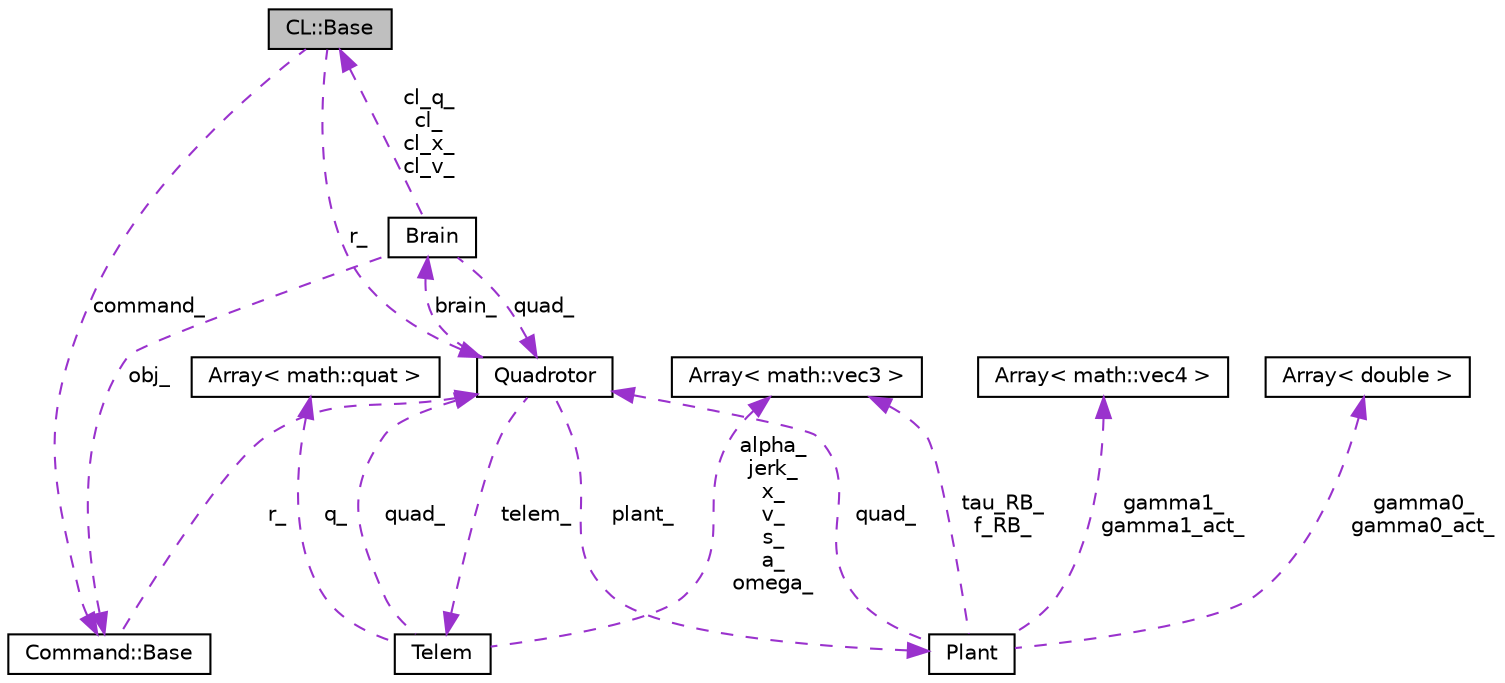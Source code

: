 digraph G
{
  edge [fontname="Helvetica",fontsize="10",labelfontname="Helvetica",labelfontsize="10"];
  node [fontname="Helvetica",fontsize="10",shape=record];
  Node1 [label="CL::Base",height=0.2,width=0.4,color="black", fillcolor="grey75", style="filled" fontcolor="black"];
  Node2 -> Node1 [dir=back,color="darkorchid3",fontsize="10",style="dashed",label="r_"];
  Node2 [label="Quadrotor",height=0.2,width=0.4,color="black", fillcolor="white", style="filled",URL="$classQuadrotor.html"];
  Node3 -> Node2 [dir=back,color="darkorchid3",fontsize="10",style="dashed",label="brain_"];
  Node3 [label="Brain",height=0.2,width=0.4,color="black", fillcolor="white", style="filled",URL="$classBrain.html"];
  Node1 -> Node3 [dir=back,color="darkorchid3",fontsize="10",style="dashed",label="cl_q_\ncl_\ncl_x_\ncl_v_"];
  Node2 -> Node3 [dir=back,color="darkorchid3",fontsize="10",style="dashed",label="quad_"];
  Node4 -> Node3 [dir=back,color="darkorchid3",fontsize="10",style="dashed",label="obj_"];
  Node4 [label="Command::Base",height=0.2,width=0.4,color="black", fillcolor="white", style="filled",URL="$classCommand_1_1Base.html"];
  Node2 -> Node4 [dir=back,color="darkorchid3",fontsize="10",style="dashed",label="r_"];
  Node5 -> Node2 [dir=back,color="darkorchid3",fontsize="10",style="dashed",label="plant_"];
  Node5 [label="Plant",height=0.2,width=0.4,color="black", fillcolor="white", style="filled",URL="$classPlant.html"];
  Node6 -> Node5 [dir=back,color="darkorchid3",fontsize="10",style="dashed",label="gamma1_\ngamma1_act_"];
  Node6 [label="Array\< math::vec4 \>",height=0.2,width=0.4,color="black", fillcolor="white", style="filled",URL="$classArray.html"];
  Node7 -> Node5 [dir=back,color="darkorchid3",fontsize="10",style="dashed",label="tau_RB_\nf_RB_"];
  Node7 [label="Array\< math::vec3 \>",height=0.2,width=0.4,color="black", fillcolor="white", style="filled",URL="$classArray.html"];
  Node8 -> Node5 [dir=back,color="darkorchid3",fontsize="10",style="dashed",label="gamma0_\ngamma0_act_"];
  Node8 [label="Array\< double \>",height=0.2,width=0.4,color="black", fillcolor="white", style="filled",URL="$classArray.html"];
  Node2 -> Node5 [dir=back,color="darkorchid3",fontsize="10",style="dashed",label="quad_"];
  Node9 -> Node2 [dir=back,color="darkorchid3",fontsize="10",style="dashed",label="telem_"];
  Node9 [label="Telem",height=0.2,width=0.4,color="black", fillcolor="white", style="filled",URL="$classTelem.html"];
  Node10 -> Node9 [dir=back,color="darkorchid3",fontsize="10",style="dashed",label="q_"];
  Node10 [label="Array\< math::quat \>",height=0.2,width=0.4,color="black", fillcolor="white", style="filled",URL="$classArray.html"];
  Node7 -> Node9 [dir=back,color="darkorchid3",fontsize="10",style="dashed",label="alpha_\njerk_\nx_\nv_\ns_\na_\nomega_"];
  Node2 -> Node9 [dir=back,color="darkorchid3",fontsize="10",style="dashed",label="quad_"];
  Node4 -> Node1 [dir=back,color="darkorchid3",fontsize="10",style="dashed",label="command_"];
}
